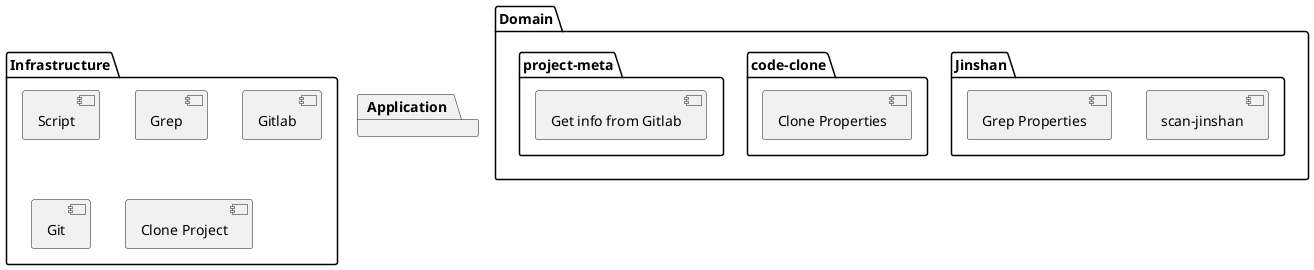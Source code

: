 @startuml

package "Application" {
}

package "Domain" {
    package "Jinshan" {
        [scan-jinshan]
        [Grep Properties]
    }

    package "code-clone" {
        [Clone Properties]
    }

    package "project-meta" {
        [Get info from Gitlab]
    }
}

package "Infrastructure" {
    [Script]
    [Grep]
    [Gitlab]
    [Git]
    [Clone Project]
}

@enduml